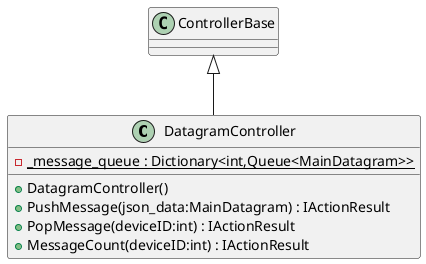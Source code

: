 @startuml
class DatagramController {
    - {static} _message_queue : Dictionary<int,Queue<MainDatagram>>
    + DatagramController()
    + PushMessage(json_data:MainDatagram) : IActionResult
    + PopMessage(deviceID:int) : IActionResult
    + MessageCount(deviceID:int) : IActionResult
}
ControllerBase <|-- DatagramController
@enduml
